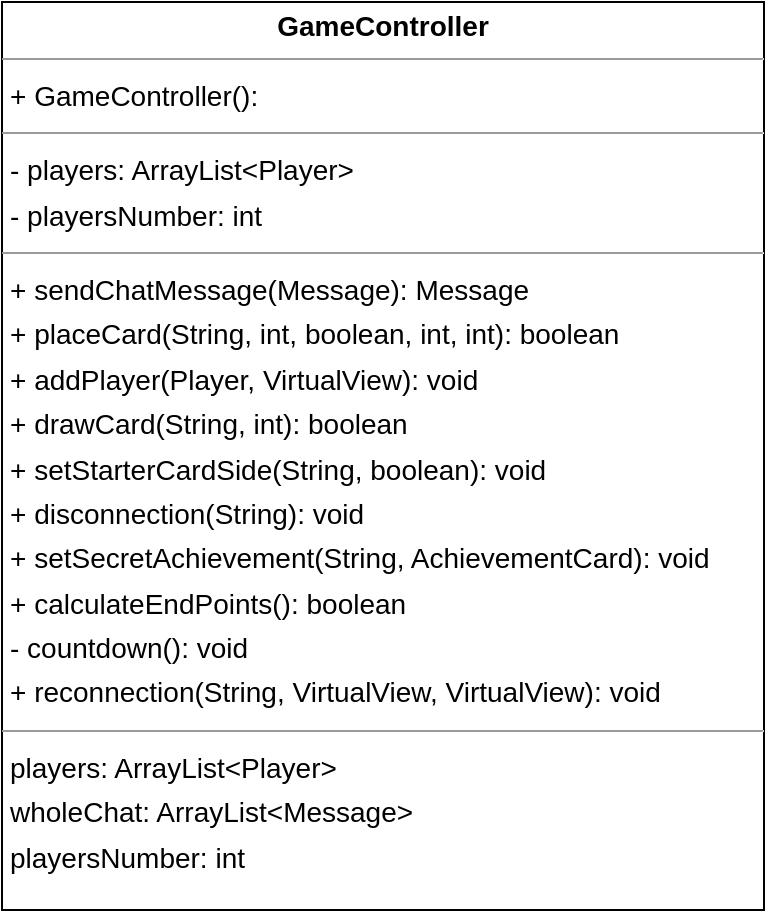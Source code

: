 <mxfile version="23.1.5" type="device">
  <diagram id="05wCD2t-LFCqwMQEy1_X" name="Page-1">
    <mxGraphModel dx="2074" dy="1356" grid="1" gridSize="10" guides="1" tooltips="1" connect="1" arrows="1" fold="1" page="0" pageScale="1" pageWidth="850" pageHeight="1100" background="none" math="0" shadow="0">
      <root>
        <mxCell id="0" />
        <mxCell id="1" parent="0" />
        <mxCell id="node0" value="&lt;p style=&quot;margin:0px;margin-top:4px;text-align:center;&quot;&gt;&lt;b&gt;GameController&lt;/b&gt;&lt;/p&gt;&lt;hr size=&quot;1&quot;/&gt;&lt;p style=&quot;margin:0 0 0 4px;line-height:1.6;&quot;&gt;+ GameController(): &lt;/p&gt;&lt;hr size=&quot;1&quot;/&gt;&lt;p style=&quot;margin:0 0 0 4px;line-height:1.6;&quot;&gt;- players: ArrayList&amp;lt;Player&amp;gt;&lt;br/&gt;- playersNumber: int&lt;/p&gt;&lt;hr size=&quot;1&quot;/&gt;&lt;p style=&quot;margin:0 0 0 4px;line-height:1.6;&quot;&gt;+ sendChatMessage(Message): Message&lt;br/&gt;+ placeCard(String, int, boolean, int, int): boolean&lt;br/&gt;+ addPlayer(Player, VirtualView): void&lt;br/&gt;+ drawCard(String, int): boolean&lt;br/&gt;+ setStarterCardSide(String, boolean): void&lt;br/&gt;+ disconnection(String): void&lt;br/&gt;+ setSecretAchievement(String, AchievementCard): void&lt;br/&gt;+ calculateEndPoints(): boolean&lt;br/&gt;- countdown(): void&lt;br/&gt;+ reconnection(String, VirtualView, VirtualView): void&lt;/p&gt;&lt;hr size=&quot;1&quot;/&gt;&lt;p style=&quot;margin:0 0 0 4px;line-height:1.6;&quot;&gt; players: ArrayList&amp;lt;Player&amp;gt;&lt;br/&gt; wholeChat: ArrayList&amp;lt;Message&amp;gt;&lt;br/&gt; playersNumber: int&lt;/p&gt;" style="verticalAlign=top;align=left;overflow=fill;fontSize=14;fontFamily=Helvetica;html=1;rounded=0;shadow=0;comic=0;labelBackgroundColor=none;strokeWidth=1;" parent="1" vertex="1">
          <mxGeometry x="-85" y="-14" width="381" height="454" as="geometry" />
        </mxCell>
      </root>
    </mxGraphModel>
  </diagram>
</mxfile>
